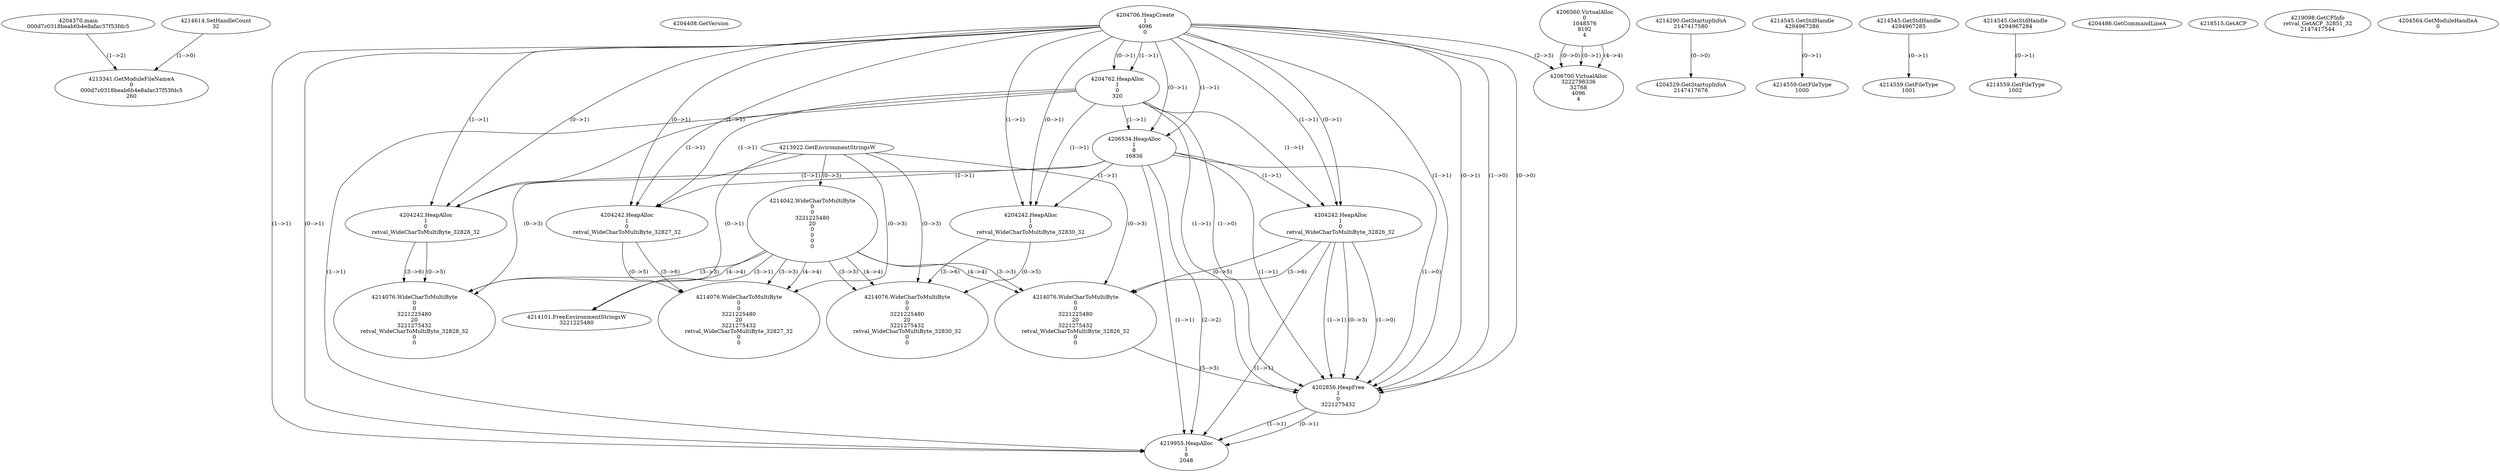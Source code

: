 // Global SCDG with merge call
digraph {
	0 [label="4204370.main
000d7c0318beab6b4e8afac37f53fdc5"]
	1 [label="4204408.GetVersion
"]
	2 [label="4204706.HeapCreate
1
4096
0"]
	3 [label="4204762.HeapAlloc
1
0
320"]
	2 -> 3 [label="(1-->1)"]
	2 -> 3 [label="(0-->1)"]
	4 [label="4206534.HeapAlloc
1
8
16836"]
	2 -> 4 [label="(1-->1)"]
	2 -> 4 [label="(0-->1)"]
	3 -> 4 [label="(1-->1)"]
	5 [label="4206560.VirtualAlloc
0
1048576
8192
4"]
	6 [label="4206700.VirtualAlloc
3222798336
32768
4096
4"]
	5 -> 6 [label="(0-->1)"]
	2 -> 6 [label="(2-->3)"]
	5 -> 6 [label="(4-->4)"]
	5 -> 6 [label="(0-->0)"]
	7 [label="4214290.GetStartupInfoA
2147417580"]
	8 [label="4214545.GetStdHandle
4294967286"]
	9 [label="4214559.GetFileType
1000"]
	8 -> 9 [label="(0-->1)"]
	10 [label="4214545.GetStdHandle
4294967285"]
	11 [label="4214559.GetFileType
1001"]
	10 -> 11 [label="(0-->1)"]
	12 [label="4214545.GetStdHandle
4294967284"]
	13 [label="4214559.GetFileType
1002"]
	12 -> 13 [label="(0-->1)"]
	14 [label="4214614.SetHandleCount
32"]
	15 [label="4204486.GetCommandLineA
"]
	16 [label="4213922.GetEnvironmentStringsW
"]
	17 [label="4214042.WideCharToMultiByte
0
0
3221225480
20
0
0
0
0"]
	16 -> 17 [label="(0-->3)"]
	18 [label="4214101.FreeEnvironmentStringsW
3221225480"]
	16 -> 18 [label="(0-->1)"]
	17 -> 18 [label="(3-->1)"]
	19 [label="4218515.GetACP
"]
	20 [label="4219098.GetCPInfo
retval_GetACP_32851_32
2147417544"]
	21 [label="4204242.HeapAlloc
1
0
retval_WideCharToMultiByte_32830_32"]
	2 -> 21 [label="(1-->1)"]
	2 -> 21 [label="(0-->1)"]
	3 -> 21 [label="(1-->1)"]
	4 -> 21 [label="(1-->1)"]
	22 [label="4214076.WideCharToMultiByte
0
0
3221225480
20
3221275432
retval_WideCharToMultiByte_32830_32
0
0"]
	16 -> 22 [label="(0-->3)"]
	17 -> 22 [label="(3-->3)"]
	17 -> 22 [label="(4-->4)"]
	21 -> 22 [label="(0-->5)"]
	21 -> 22 [label="(3-->6)"]
	23 [label="4213341.GetModuleFileNameA
0
000d7c0318beab6b4e8afac37f53fdc5
260"]
	0 -> 23 [label="(1-->2)"]
	14 -> 23 [label="(1-->0)"]
	24 [label="4204242.HeapAlloc
1
0
retval_WideCharToMultiByte_32826_32"]
	2 -> 24 [label="(1-->1)"]
	2 -> 24 [label="(0-->1)"]
	3 -> 24 [label="(1-->1)"]
	4 -> 24 [label="(1-->1)"]
	25 [label="4214076.WideCharToMultiByte
0
0
3221225480
20
3221275432
retval_WideCharToMultiByte_32826_32
0
0"]
	16 -> 25 [label="(0-->3)"]
	17 -> 25 [label="(3-->3)"]
	17 -> 25 [label="(4-->4)"]
	24 -> 25 [label="(0-->5)"]
	24 -> 25 [label="(3-->6)"]
	26 [label="4202856.HeapFree
1
0
3221275432"]
	2 -> 26 [label="(1-->1)"]
	2 -> 26 [label="(0-->1)"]
	3 -> 26 [label="(1-->1)"]
	4 -> 26 [label="(1-->1)"]
	24 -> 26 [label="(1-->1)"]
	24 -> 26 [label="(0-->3)"]
	25 -> 26 [label="(5-->3)"]
	2 -> 26 [label="(1-->0)"]
	2 -> 26 [label="(0-->0)"]
	3 -> 26 [label="(1-->0)"]
	4 -> 26 [label="(1-->0)"]
	24 -> 26 [label="(1-->0)"]
	27 [label="4219955.HeapAlloc
1
8
2048"]
	2 -> 27 [label="(1-->1)"]
	2 -> 27 [label="(0-->1)"]
	3 -> 27 [label="(1-->1)"]
	4 -> 27 [label="(1-->1)"]
	24 -> 27 [label="(1-->1)"]
	26 -> 27 [label="(1-->1)"]
	26 -> 27 [label="(0-->1)"]
	4 -> 27 [label="(2-->2)"]
	28 [label="4204529.GetStartupInfoA
2147417676"]
	7 -> 28 [label="(0-->0)"]
	29 [label="4204564.GetModuleHandleA
0"]
	30 [label="4204242.HeapAlloc
1
0
retval_WideCharToMultiByte_32827_32"]
	2 -> 30 [label="(1-->1)"]
	2 -> 30 [label="(0-->1)"]
	3 -> 30 [label="(1-->1)"]
	4 -> 30 [label="(1-->1)"]
	31 [label="4214076.WideCharToMultiByte
0
0
3221225480
20
3221275432
retval_WideCharToMultiByte_32827_32
0
0"]
	16 -> 31 [label="(0-->3)"]
	17 -> 31 [label="(3-->3)"]
	17 -> 31 [label="(4-->4)"]
	30 -> 31 [label="(0-->5)"]
	30 -> 31 [label="(3-->6)"]
	32 [label="4204242.HeapAlloc
1
0
retval_WideCharToMultiByte_32828_32"]
	2 -> 32 [label="(1-->1)"]
	2 -> 32 [label="(0-->1)"]
	3 -> 32 [label="(1-->1)"]
	4 -> 32 [label="(1-->1)"]
	33 [label="4214076.WideCharToMultiByte
0
0
3221225480
20
3221275432
retval_WideCharToMultiByte_32828_32
0
0"]
	16 -> 33 [label="(0-->3)"]
	17 -> 33 [label="(3-->3)"]
	17 -> 33 [label="(4-->4)"]
	32 -> 33 [label="(0-->5)"]
	32 -> 33 [label="(3-->6)"]
}
